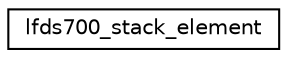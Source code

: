 digraph "Graphical Class Hierarchy"
{
 // LATEX_PDF_SIZE
  edge [fontname="Helvetica",fontsize="10",labelfontname="Helvetica",labelfontsize="10"];
  node [fontname="Helvetica",fontsize="10",shape=record];
  rankdir="LR";
  Node0 [label="lfds700_stack_element",height=0.2,width=0.4,color="black", fillcolor="white", style="filled",URL="$structlfds700__stack__element.html",tooltip=" "];
}
